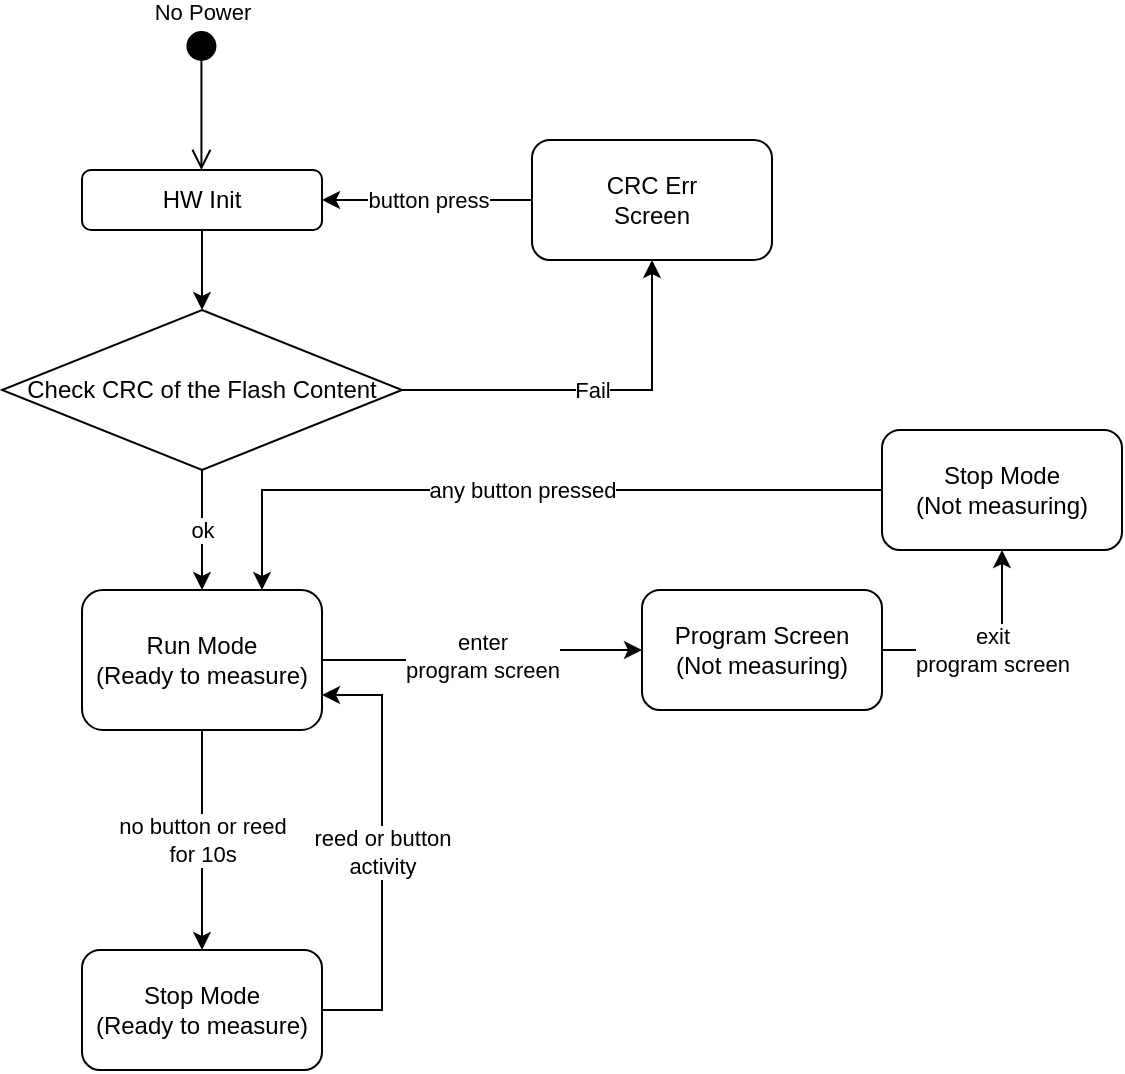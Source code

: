 <mxfile version="21.3.7" type="github">
  <diagram id="2lVPvYAt5jR7z7e0g14L" name="Page-1">
    <mxGraphModel dx="1674" dy="806" grid="1" gridSize="10" guides="1" tooltips="1" connect="1" arrows="1" fold="1" page="1" pageScale="1" pageWidth="850" pageHeight="1100" math="0" shadow="0">
      <root>
        <mxCell id="0" />
        <mxCell id="1" parent="0" />
        <mxCell id="LGQaKnVFktVXffgbWyPW-3" style="edgeStyle=orthogonalEdgeStyle;rounded=0;orthogonalLoop=1;jettySize=auto;html=1;entryX=0.5;entryY=0;entryDx=0;entryDy=0;" parent="1" source="atLUrV1GHqGAp-eZwnpk-1" target="atLUrV1GHqGAp-eZwnpk-2" edge="1">
          <mxGeometry relative="1" as="geometry" />
        </mxCell>
        <mxCell id="atLUrV1GHqGAp-eZwnpk-1" value="HW Init" style="rounded=1;whiteSpace=wrap;html=1;" parent="1" vertex="1">
          <mxGeometry x="140" y="140" width="120" height="30" as="geometry" />
        </mxCell>
        <mxCell id="ocq4hiyoIey7MnQaaA4S-4" value="ok" style="edgeStyle=orthogonalEdgeStyle;rounded=0;orthogonalLoop=1;jettySize=auto;html=1;exitX=0.5;exitY=1;exitDx=0;exitDy=0;entryX=0.5;entryY=0;entryDx=0;entryDy=0;" parent="1" source="atLUrV1GHqGAp-eZwnpk-2" target="_qDpWo0x83BWtvbT7pPs-2" edge="1">
          <mxGeometry relative="1" as="geometry">
            <mxPoint x="200" y="410" as="targetPoint" />
          </mxGeometry>
        </mxCell>
        <mxCell id="ocq4hiyoIey7MnQaaA4S-6" value="Fail" style="edgeStyle=orthogonalEdgeStyle;rounded=0;orthogonalLoop=1;jettySize=auto;html=1;exitX=1;exitY=0.5;exitDx=0;exitDy=0;entryX=0.5;entryY=1;entryDx=0;entryDy=0;" parent="1" source="atLUrV1GHqGAp-eZwnpk-2" target="ocq4hiyoIey7MnQaaA4S-1" edge="1">
          <mxGeometry relative="1" as="geometry" />
        </mxCell>
        <mxCell id="atLUrV1GHqGAp-eZwnpk-2" value="Check CRC of the Flash Content" style="rhombus;whiteSpace=wrap;html=1;" parent="1" vertex="1">
          <mxGeometry x="100" y="210" width="200" height="80" as="geometry" />
        </mxCell>
        <mxCell id="LGQaKnVFktVXffgbWyPW-9" value="" style="html=1;verticalAlign=bottom;startArrow=circle;startFill=1;endArrow=open;startSize=6;endSize=8;rounded=0;" parent="1" edge="1">
          <mxGeometry width="80" relative="1" as="geometry">
            <mxPoint x="199.71" y="70" as="sourcePoint" />
            <mxPoint x="199.71" y="140" as="targetPoint" />
          </mxGeometry>
        </mxCell>
        <mxCell id="_qDpWo0x83BWtvbT7pPs-1" value="No Power" style="edgeLabel;html=1;align=center;verticalAlign=middle;resizable=0;points=[];" parent="LGQaKnVFktVXffgbWyPW-9" vertex="1" connectable="0">
          <mxGeometry x="-0.841" y="-2" relative="1" as="geometry">
            <mxPoint x="2" y="-15" as="offset" />
          </mxGeometry>
        </mxCell>
        <mxCell id="ocq4hiyoIey7MnQaaA4S-10" value="button press&lt;br&gt;" style="edgeStyle=orthogonalEdgeStyle;rounded=0;orthogonalLoop=1;jettySize=auto;html=1;entryX=1;entryY=0.5;entryDx=0;entryDy=0;" parent="1" source="ocq4hiyoIey7MnQaaA4S-1" target="atLUrV1GHqGAp-eZwnpk-1" edge="1">
          <mxGeometry relative="1" as="geometry" />
        </mxCell>
        <mxCell id="ocq4hiyoIey7MnQaaA4S-1" value="CRC Err&lt;br&gt;Screen" style="rounded=1;whiteSpace=wrap;html=1;" parent="1" vertex="1">
          <mxGeometry x="365" y="125" width="120" height="60" as="geometry" />
        </mxCell>
        <mxCell id="_qDpWo0x83BWtvbT7pPs-3" value="any button pressed" style="edgeStyle=orthogonalEdgeStyle;rounded=0;orthogonalLoop=1;jettySize=auto;html=1;exitX=0;exitY=0.5;exitDx=0;exitDy=0;entryX=0.75;entryY=0;entryDx=0;entryDy=0;" parent="1" source="ocq4hiyoIey7MnQaaA4S-2" target="_qDpWo0x83BWtvbT7pPs-2" edge="1">
          <mxGeometry relative="1" as="geometry">
            <mxPoint x="260" y="330" as="targetPoint" />
          </mxGeometry>
        </mxCell>
        <mxCell id="ocq4hiyoIey7MnQaaA4S-2" value="Stop Mode&lt;br&gt;(Not measuring)" style="rounded=1;whiteSpace=wrap;html=1;" parent="1" vertex="1">
          <mxGeometry x="540" y="270" width="120" height="60" as="geometry" />
        </mxCell>
        <mxCell id="_qDpWo0x83BWtvbT7pPs-10" value="no button or reed&lt;br&gt;for 10s" style="edgeStyle=orthogonalEdgeStyle;rounded=0;orthogonalLoop=1;jettySize=auto;html=1;exitX=0.5;exitY=1;exitDx=0;exitDy=0;entryX=0.5;entryY=0;entryDx=0;entryDy=0;" parent="1" source="_qDpWo0x83BWtvbT7pPs-2" target="_qDpWo0x83BWtvbT7pPs-9" edge="1">
          <mxGeometry relative="1" as="geometry" />
        </mxCell>
        <mxCell id="_qDpWo0x83BWtvbT7pPs-23" value="enter&lt;br&gt;program screen" style="edgeStyle=orthogonalEdgeStyle;rounded=0;orthogonalLoop=1;jettySize=auto;html=1;exitX=1;exitY=0.5;exitDx=0;exitDy=0;entryX=0;entryY=0.5;entryDx=0;entryDy=0;" parent="1" source="_qDpWo0x83BWtvbT7pPs-2" target="_qDpWo0x83BWtvbT7pPs-15" edge="1">
          <mxGeometry relative="1" as="geometry" />
        </mxCell>
        <mxCell id="_qDpWo0x83BWtvbT7pPs-2" value="Run Mode&lt;br&gt;(Ready to measure)" style="rounded=1;whiteSpace=wrap;html=1;" parent="1" vertex="1">
          <mxGeometry x="140" y="350" width="120" height="70" as="geometry" />
        </mxCell>
        <mxCell id="_qDpWo0x83BWtvbT7pPs-17" value="reed or button&lt;br&gt;activity" style="edgeStyle=orthogonalEdgeStyle;rounded=0;orthogonalLoop=1;jettySize=auto;html=1;exitX=1;exitY=0.5;exitDx=0;exitDy=0;entryX=1;entryY=0.75;entryDx=0;entryDy=0;" parent="1" source="_qDpWo0x83BWtvbT7pPs-9" target="_qDpWo0x83BWtvbT7pPs-2" edge="1">
          <mxGeometry relative="1" as="geometry">
            <Array as="points">
              <mxPoint x="290" y="560" />
              <mxPoint x="290" y="403" />
            </Array>
          </mxGeometry>
        </mxCell>
        <mxCell id="_qDpWo0x83BWtvbT7pPs-9" value="Stop Mode&lt;br&gt;(Ready to measure)" style="rounded=1;whiteSpace=wrap;html=1;" parent="1" vertex="1">
          <mxGeometry x="140" y="530" width="120" height="60" as="geometry" />
        </mxCell>
        <mxCell id="_qDpWo0x83BWtvbT7pPs-19" value="exit&lt;br&gt;program screen" style="edgeStyle=orthogonalEdgeStyle;rounded=0;orthogonalLoop=1;jettySize=auto;html=1;exitX=1;exitY=0.5;exitDx=0;exitDy=0;entryX=0.5;entryY=1;entryDx=0;entryDy=0;" parent="1" source="_qDpWo0x83BWtvbT7pPs-15" target="ocq4hiyoIey7MnQaaA4S-2" edge="1">
          <mxGeometry relative="1" as="geometry" />
        </mxCell>
        <mxCell id="_qDpWo0x83BWtvbT7pPs-15" value="Program Screen&lt;br&gt;(Not measuring)" style="rounded=1;whiteSpace=wrap;html=1;" parent="1" vertex="1">
          <mxGeometry x="420" y="350" width="120" height="60" as="geometry" />
        </mxCell>
      </root>
    </mxGraphModel>
  </diagram>
</mxfile>
